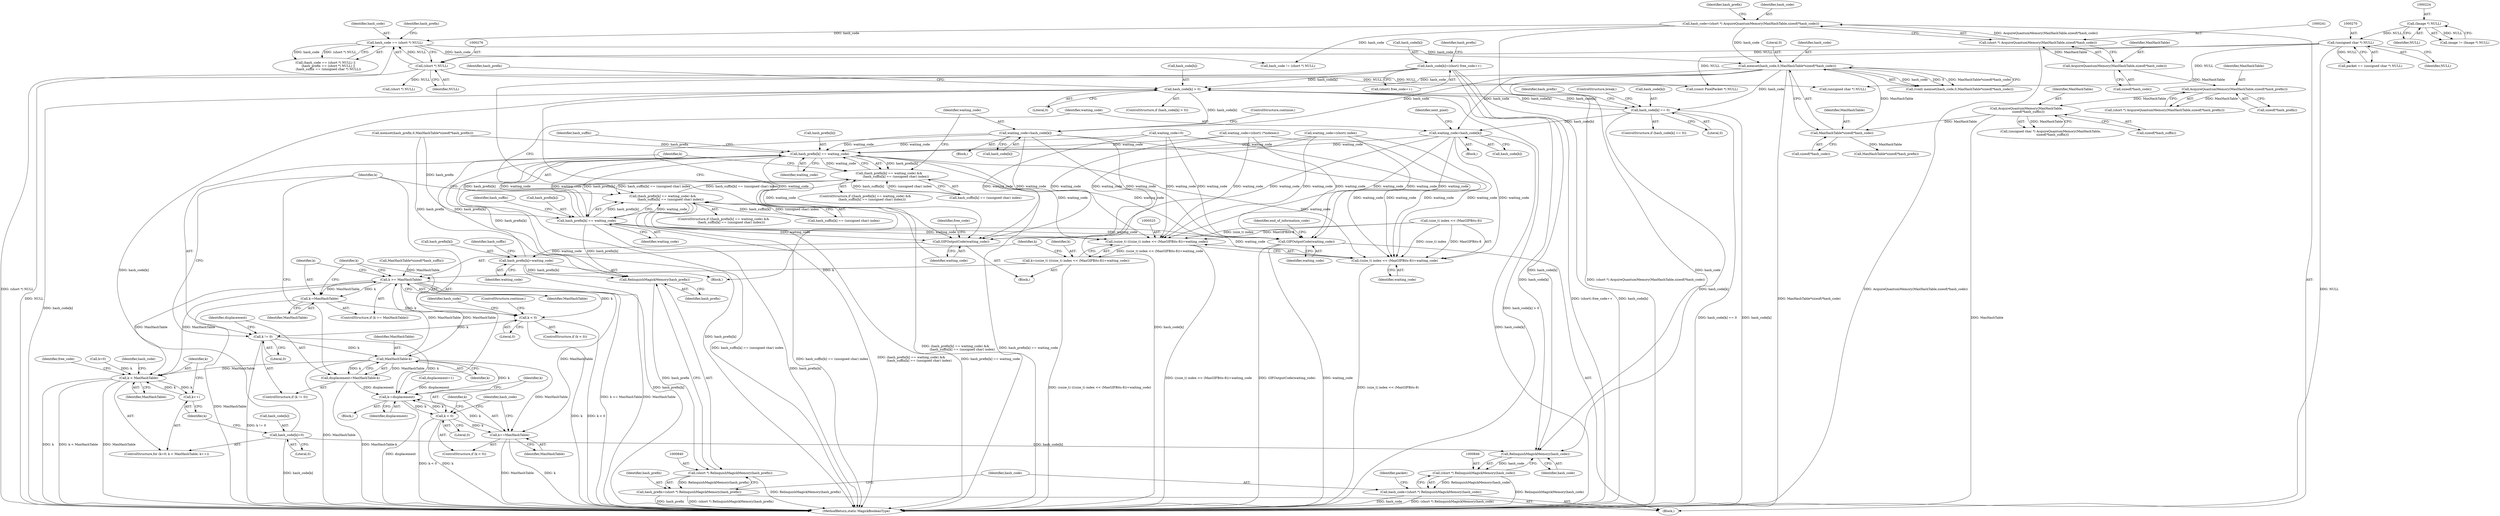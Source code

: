 digraph "0_ImageMagick6_19651f3db63fa1511ed83a348c4c82fa553f8d01@pointer" {
"1000548" [label="(Call,hash_code[k] > 0)"];
"1000639" [label="(Call,hash_code[k]=(short) free_code++)"];
"1000597" [label="(Call,hash_code[k] == 0)"];
"1000352" [label="(Call,memset(hash_code,0,MaxHashTable*sizeof(*hash_code)))"];
"1000238" [label="(Call,hash_code=(short *) AcquireQuantumMemory(MaxHashTable,sizeof(*hash_code)))"];
"1000240" [label="(Call,(short *) AcquireQuantumMemory(MaxHashTable,sizeof(*hash_code)))"];
"1000242" [label="(Call,AcquireQuantumMemory(MaxHashTable,sizeof(*hash_code)))"];
"1000273" [label="(Call,hash_code == (short *) NULL)"];
"1000275" [label="(Call,(short *) NULL)"];
"1000269" [label="(Call,(unsigned char *) NULL)"];
"1000223" [label="(Call,(Image *) NULL)"];
"1000355" [label="(Call,MaxHashTable*sizeof(*hash_code))"];
"1000260" [label="(Call,AcquireQuantumMemory(MaxHashTable,\n    sizeof(*hash_suffix)))"];
"1000251" [label="(Call,AcquireQuantumMemory(MaxHashTable,sizeof(*hash_prefix)))"];
"1000548" [label="(Call,hash_code[k] > 0)"];
"1000670" [label="(Call,hash_code[k]=0)"];
"1000569" [label="(Call,waiting_code=hash_code[k])"];
"1000524" [label="(Call,(ssize_t) (((size_t) index << (MaxGIFBits-8))+waiting_code))"];
"1000522" [label="(Call,k=(ssize_t) (((size_t) index << (MaxGIFBits-8))+waiting_code))"];
"1000536" [label="(Call,k >= MaxHashTable)"];
"1000539" [label="(Call,k-=MaxHashTable)"];
"1000543" [label="(Call,k < 0)"];
"1000576" [label="(Call,k != 0)"];
"1000581" [label="(Call,MaxHashTable-k)"];
"1000579" [label="(Call,displacement=MaxHashTable-k)"];
"1000586" [label="(Call,k-=displacement)"];
"1000590" [label="(Call,k < 0)"];
"1000593" [label="(Call,k+=MaxHashTable)"];
"1000665" [label="(Call,k < MaxHashTable)"];
"1000668" [label="(Call,k++)"];
"1000526" [label="(Call,((size_t) index << (MaxGIFBits-8))+waiting_code)"];
"1000556" [label="(Call,hash_prefix[k] == waiting_code)"];
"1000555" [label="(Call,(hash_prefix[k] == waiting_code) &&\n              (hash_suffix[k] == (unsigned char) index))"];
"1000604" [label="(Call,(hash_prefix[k] == waiting_code) &&\n                (hash_suffix[k] == (unsigned char) index))"];
"1000605" [label="(Call,hash_prefix[k] == waiting_code)"];
"1000632" [label="(Call,GIFOutputCode(waiting_code))"];
"1000647" [label="(Call,hash_prefix[k]=waiting_code)"];
"1000841" [label="(Call,RelinquishMagickMemory(hash_prefix))"];
"1000839" [label="(Call,(short *) RelinquishMagickMemory(hash_prefix))"];
"1000837" [label="(Call,hash_prefix=(short *) RelinquishMagickMemory(hash_prefix))"];
"1000773" [label="(Call,GIFOutputCode(waiting_code))"];
"1000847" [label="(Call,RelinquishMagickMemory(hash_code))"];
"1000845" [label="(Call,(short *) RelinquishMagickMemory(hash_code))"];
"1000843" [label="(Call,hash_code=(short *) RelinquishMagickMemory(hash_code))"];
"1000618" [label="(Call,waiting_code=hash_code[k])"];
"1000576" [label="(Call,k != 0)"];
"1000275" [label="(Call,(short *) NULL)"];
"1000274" [label="(Identifier,hash_code)"];
"1000523" [label="(Identifier,k)"];
"1000668" [label="(Call,k++)"];
"1000651" [label="(Identifier,waiting_code)"];
"1000277" [label="(Identifier,NULL)"];
"1000544" [label="(Identifier,k)"];
"1000597" [label="(Call,hash_code[k] == 0)"];
"1000252" [label="(Identifier,MaxHashTable)"];
"1000536" [label="(Call,k >= MaxHashTable)"];
"1000848" [label="(Identifier,hash_code)"];
"1000552" [label="(Literal,0)"];
"1000357" [label="(Call,sizeof(*hash_code))"];
"1000604" [label="(Call,(hash_prefix[k] == waiting_code) &&\n                (hash_suffix[k] == (unsigned char) index))"];
"1000272" [label="(Call,(hash_code == (short *) NULL) ||\n      (hash_prefix == (short *) NULL) ||\n      (hash_suffix == (unsigned char *) NULL))"];
"1000841" [label="(Call,RelinquishMagickMemory(hash_prefix))"];
"1000547" [label="(ControlStructure,if (hash_code[k] > 0))"];
"1000609" [label="(Identifier,waiting_code)"];
"1000689" [label="(Call,waiting_code=(short) index)"];
"1000548" [label="(Call,hash_code[k] > 0)"];
"1000375" [label="(Call,MaxHashTable*sizeof(*hash_suffix))"];
"1000676" [label="(Identifier,free_code)"];
"1000260" [label="(Call,AcquireQuantumMemory(MaxHashTable,\n    sizeof(*hash_suffix)))"];
"1000473" [label="(Call,waiting_code=(short) (*indexes))"];
"1000624" [label="(Identifier,next_pixel)"];
"1000362" [label="(Call,memset(hash_prefix,0,MaxHashTable*sizeof(*hash_prefix)))"];
"1000225" [label="(Identifier,NULL)"];
"1000612" [label="(Identifier,hash_suffix)"];
"1000355" [label="(Call,MaxHashTable*sizeof(*hash_code))"];
"1000594" [label="(Identifier,k)"];
"1000423" [label="(Call,waiting_code=0)"];
"1000662" [label="(Call,k=0)"];
"1000460" [label="(Call,(const PixelPacket *) NULL)"];
"1000570" [label="(Identifier,waiting_code)"];
"1000560" [label="(Identifier,waiting_code)"];
"1000116" [label="(Block,)"];
"1000258" [label="(Call,(unsigned char *) AcquireQuantumMemory(MaxHashTable,\n    sizeof(*hash_suffix)))"];
"1000596" [label="(ControlStructure,if (hash_code[k] == 0))"];
"1000526" [label="(Call,((size_t) index << (MaxGIFBits-8))+waiting_code)"];
"1000857" [label="(MethodReturn,static MagickBooleanType)"];
"1000649" [label="(Identifier,hash_prefix)"];
"1000669" [label="(Identifier,k)"];
"1000541" [label="(Identifier,MaxHashTable)"];
"1000671" [label="(Call,hash_code[k])"];
"1000592" [label="(Literal,0)"];
"1000524" [label="(Call,(ssize_t) (((size_t) index << (MaxGIFBits-8))+waiting_code))"];
"1000542" [label="(ControlStructure,if (k < 0))"];
"1000568" [label="(Block,)"];
"1000850" [label="(Identifier,packet)"];
"1000253" [label="(Call,sizeof(*hash_prefix))"];
"1000632" [label="(Call,GIFOutputCode(waiting_code))"];
"1000261" [label="(Identifier,MaxHashTable)"];
"1000537" [label="(Identifier,k)"];
"1000505" [label="(Call,displacement=1)"];
"1000595" [label="(Identifier,MaxHashTable)"];
"1000550" [label="(Identifier,hash_code)"];
"1000554" [label="(ControlStructure,if ((hash_prefix[k] == waiting_code) &&\n              (hash_suffix[k] == (unsigned char) index)))"];
"1000588" [label="(Identifier,displacement)"];
"1000571" [label="(Call,hash_code[k])"];
"1000577" [label="(Identifier,k)"];
"1000672" [label="(Identifier,hash_code)"];
"1000555" [label="(Call,(hash_prefix[k] == waiting_code) &&\n              (hash_suffix[k] == (unsigned char) index))"];
"1000579" [label="(Call,displacement=MaxHashTable-k)"];
"1000352" [label="(Call,memset(hash_code,0,MaxHashTable*sizeof(*hash_code)))"];
"1000242" [label="(Call,AcquireQuantumMemory(MaxHashTable,sizeof(*hash_code)))"];
"1000774" [label="(Identifier,waiting_code)"];
"1000843" [label="(Call,hash_code=(short *) RelinquishMagickMemory(hash_code))"];
"1000350" [label="(Call,(void) memset(hash_code,0,MaxHashTable*sizeof(*hash_code)))"];
"1000303" [label="(Call,hash_code != (short *) NULL)"];
"1000543" [label="(Call,k < 0)"];
"1000561" [label="(Call,hash_suffix[k] == (unsigned char) index)"];
"1000549" [label="(Call,hash_code[k])"];
"1000847" [label="(Call,RelinquishMagickMemory(hash_code))"];
"1000586" [label="(Call,k-=displacement)"];
"1000643" [label="(Call,(short) free_code++)"];
"1000582" [label="(Identifier,MaxHashTable)"];
"1000540" [label="(Identifier,k)"];
"1000267" [label="(Call,packet == (unsigned char *) NULL)"];
"1000636" [label="(Identifier,free_code)"];
"1000535" [label="(ControlStructure,if (k >= MaxHashTable))"];
"1000585" [label="(Block,)"];
"1000558" [label="(Identifier,hash_prefix)"];
"1000583" [label="(Identifier,k)"];
"1000569" [label="(Call,waiting_code=hash_code[k])"];
"1000638" [label="(Block,)"];
"1000557" [label="(Call,hash_prefix[k])"];
"1000534" [label="(Identifier,waiting_code)"];
"1000647" [label="(Call,hash_prefix[k]=waiting_code)"];
"1000269" [label="(Call,(unsigned char *) NULL)"];
"1000240" [label="(Call,(short *) AcquireQuantumMemory(MaxHashTable,sizeof(*hash_code)))"];
"1000606" [label="(Call,hash_prefix[k])"];
"1000844" [label="(Identifier,hash_code)"];
"1000620" [label="(Call,hash_code[k])"];
"1000773" [label="(Call,GIFOutputCode(waiting_code))"];
"1000248" [label="(Identifier,hash_prefix)"];
"1000587" [label="(Identifier,k)"];
"1000666" [label="(Identifier,k)"];
"1000244" [label="(Call,sizeof(*hash_code))"];
"1000837" [label="(Call,hash_prefix=(short *) RelinquishMagickMemory(hash_prefix))"];
"1000546" [label="(ControlStructure,continue;)"];
"1000619" [label="(Identifier,waiting_code)"];
"1000639" [label="(Call,hash_code[k]=(short) free_code++)"];
"1000522" [label="(Call,k=(ssize_t) (((size_t) index << (MaxGIFBits-8))+waiting_code))"];
"1000667" [label="(Identifier,MaxHashTable)"];
"1000654" [label="(Identifier,hash_suffix)"];
"1000607" [label="(Identifier,hash_prefix)"];
"1000271" [label="(Identifier,NULL)"];
"1000238" [label="(Call,hash_code=(short *) AcquireQuantumMemory(MaxHashTable,sizeof(*hash_code)))"];
"1000538" [label="(Identifier,MaxHashTable)"];
"1000293" [label="(Call,(unsigned char *) NULL)"];
"1000223" [label="(Call,(Image *) NULL)"];
"1000661" [label="(ControlStructure,for (k=0; k < MaxHashTable; k++))"];
"1000539" [label="(Call,k-=MaxHashTable)"];
"1000545" [label="(Literal,0)"];
"1000633" [label="(Identifier,waiting_code)"];
"1000365" [label="(Call,MaxHashTable*sizeof(*hash_prefix))"];
"1000574" [label="(ControlStructure,continue;)"];
"1000665" [label="(Call,k < MaxHashTable)"];
"1000617" [label="(Block,)"];
"1000563" [label="(Identifier,hash_suffix)"];
"1000602" [label="(ControlStructure,break;)"];
"1000842" [label="(Identifier,hash_prefix)"];
"1000591" [label="(Identifier,k)"];
"1000590" [label="(Call,k < 0)"];
"1000262" [label="(Call,sizeof(*hash_suffix))"];
"1000603" [label="(ControlStructure,if ((hash_prefix[k] == waiting_code) &&\n                (hash_suffix[k] == (unsigned char) index)))"];
"1000605" [label="(Call,hash_prefix[k] == waiting_code)"];
"1000580" [label="(Identifier,displacement)"];
"1000610" [label="(Call,hash_suffix[k] == (unsigned char) index)"];
"1000239" [label="(Identifier,hash_code)"];
"1000598" [label="(Call,hash_code[k])"];
"1000280" [label="(Identifier,hash_prefix)"];
"1000575" [label="(ControlStructure,if (k != 0))"];
"1000599" [label="(Identifier,hash_code)"];
"1000670" [label="(Call,hash_code[k]=0)"];
"1000589" [label="(ControlStructure,if (k < 0))"];
"1000581" [label="(Call,MaxHashTable-k)"];
"1000648" [label="(Call,hash_prefix[k])"];
"1000354" [label="(Literal,0)"];
"1000640" [label="(Call,hash_code[k])"];
"1000578" [label="(Literal,0)"];
"1000776" [label="(Identifier,end_of_information_code)"];
"1000251" [label="(Call,AcquireQuantumMemory(MaxHashTable,sizeof(*hash_prefix)))"];
"1000839" [label="(Call,(short *) RelinquishMagickMemory(hash_prefix))"];
"1000618" [label="(Call,waiting_code=hash_code[k])"];
"1000281" [label="(Call,(short *) NULL)"];
"1000601" [label="(Literal,0)"];
"1000501" [label="(Block,)"];
"1000249" [label="(Call,(short *) AcquireQuantumMemory(MaxHashTable,sizeof(*hash_prefix)))"];
"1000674" [label="(Literal,0)"];
"1000593" [label="(Call,k+=MaxHashTable)"];
"1000845" [label="(Call,(short *) RelinquishMagickMemory(hash_code))"];
"1000273" [label="(Call,hash_code == (short *) NULL)"];
"1000356" [label="(Identifier,MaxHashTable)"];
"1000221" [label="(Call,image != (Image *) NULL)"];
"1000556" [label="(Call,hash_prefix[k] == waiting_code)"];
"1000243" [label="(Identifier,MaxHashTable)"];
"1000838" [label="(Identifier,hash_prefix)"];
"1000353" [label="(Identifier,hash_code)"];
"1000527" [label="(Call,(size_t) index << (MaxGIFBits-8))"];
"1000548" -> "1000547"  [label="AST: "];
"1000548" -> "1000552"  [label="CFG: "];
"1000549" -> "1000548"  [label="AST: "];
"1000552" -> "1000548"  [label="AST: "];
"1000558" -> "1000548"  [label="CFG: "];
"1000633" -> "1000548"  [label="CFG: "];
"1000548" -> "1000857"  [label="DDG: hash_code[k] > 0"];
"1000548" -> "1000857"  [label="DDG: hash_code[k]"];
"1000639" -> "1000548"  [label="DDG: hash_code[k]"];
"1000597" -> "1000548"  [label="DDG: hash_code[k]"];
"1000352" -> "1000548"  [label="DDG: hash_code"];
"1000670" -> "1000548"  [label="DDG: hash_code[k]"];
"1000548" -> "1000569"  [label="DDG: hash_code[k]"];
"1000548" -> "1000597"  [label="DDG: hash_code[k]"];
"1000548" -> "1000847"  [label="DDG: hash_code[k]"];
"1000639" -> "1000638"  [label="AST: "];
"1000639" -> "1000643"  [label="CFG: "];
"1000640" -> "1000639"  [label="AST: "];
"1000643" -> "1000639"  [label="AST: "];
"1000649" -> "1000639"  [label="CFG: "];
"1000639" -> "1000857"  [label="DDG: (short) free_code++"];
"1000639" -> "1000857"  [label="DDG: hash_code[k]"];
"1000639" -> "1000847"  [label="DDG: hash_code[k]"];
"1000597" -> "1000596"  [label="AST: "];
"1000597" -> "1000601"  [label="CFG: "];
"1000598" -> "1000597"  [label="AST: "];
"1000601" -> "1000597"  [label="AST: "];
"1000602" -> "1000597"  [label="CFG: "];
"1000607" -> "1000597"  [label="CFG: "];
"1000597" -> "1000857"  [label="DDG: hash_code[k]"];
"1000597" -> "1000857"  [label="DDG: hash_code[k] == 0"];
"1000352" -> "1000597"  [label="DDG: hash_code"];
"1000597" -> "1000618"  [label="DDG: hash_code[k]"];
"1000597" -> "1000847"  [label="DDG: hash_code[k]"];
"1000352" -> "1000350"  [label="AST: "];
"1000352" -> "1000355"  [label="CFG: "];
"1000353" -> "1000352"  [label="AST: "];
"1000354" -> "1000352"  [label="AST: "];
"1000355" -> "1000352"  [label="AST: "];
"1000350" -> "1000352"  [label="CFG: "];
"1000352" -> "1000857"  [label="DDG: MaxHashTable*sizeof(*hash_code)"];
"1000352" -> "1000350"  [label="DDG: hash_code"];
"1000352" -> "1000350"  [label="DDG: 0"];
"1000352" -> "1000350"  [label="DDG: MaxHashTable*sizeof(*hash_code)"];
"1000238" -> "1000352"  [label="DDG: hash_code"];
"1000273" -> "1000352"  [label="DDG: hash_code"];
"1000355" -> "1000352"  [label="DDG: MaxHashTable"];
"1000352" -> "1000569"  [label="DDG: hash_code"];
"1000352" -> "1000618"  [label="DDG: hash_code"];
"1000352" -> "1000847"  [label="DDG: hash_code"];
"1000238" -> "1000116"  [label="AST: "];
"1000238" -> "1000240"  [label="CFG: "];
"1000239" -> "1000238"  [label="AST: "];
"1000240" -> "1000238"  [label="AST: "];
"1000248" -> "1000238"  [label="CFG: "];
"1000238" -> "1000857"  [label="DDG: (short *) AcquireQuantumMemory(MaxHashTable,sizeof(*hash_code))"];
"1000240" -> "1000238"  [label="DDG: AcquireQuantumMemory(MaxHashTable,sizeof(*hash_code))"];
"1000238" -> "1000273"  [label="DDG: hash_code"];
"1000238" -> "1000303"  [label="DDG: hash_code"];
"1000240" -> "1000242"  [label="CFG: "];
"1000241" -> "1000240"  [label="AST: "];
"1000242" -> "1000240"  [label="AST: "];
"1000240" -> "1000857"  [label="DDG: AcquireQuantumMemory(MaxHashTable,sizeof(*hash_code))"];
"1000242" -> "1000240"  [label="DDG: MaxHashTable"];
"1000242" -> "1000244"  [label="CFG: "];
"1000243" -> "1000242"  [label="AST: "];
"1000244" -> "1000242"  [label="AST: "];
"1000242" -> "1000251"  [label="DDG: MaxHashTable"];
"1000273" -> "1000272"  [label="AST: "];
"1000273" -> "1000275"  [label="CFG: "];
"1000274" -> "1000273"  [label="AST: "];
"1000275" -> "1000273"  [label="AST: "];
"1000280" -> "1000273"  [label="CFG: "];
"1000272" -> "1000273"  [label="CFG: "];
"1000273" -> "1000857"  [label="DDG: (short *) NULL"];
"1000273" -> "1000272"  [label="DDG: hash_code"];
"1000273" -> "1000272"  [label="DDG: (short *) NULL"];
"1000275" -> "1000273"  [label="DDG: NULL"];
"1000273" -> "1000303"  [label="DDG: hash_code"];
"1000275" -> "1000277"  [label="CFG: "];
"1000276" -> "1000275"  [label="AST: "];
"1000277" -> "1000275"  [label="AST: "];
"1000275" -> "1000857"  [label="DDG: NULL"];
"1000269" -> "1000275"  [label="DDG: NULL"];
"1000275" -> "1000281"  [label="DDG: NULL"];
"1000275" -> "1000293"  [label="DDG: NULL"];
"1000275" -> "1000460"  [label="DDG: NULL"];
"1000269" -> "1000267"  [label="AST: "];
"1000269" -> "1000271"  [label="CFG: "];
"1000270" -> "1000269"  [label="AST: "];
"1000271" -> "1000269"  [label="AST: "];
"1000267" -> "1000269"  [label="CFG: "];
"1000269" -> "1000857"  [label="DDG: NULL"];
"1000269" -> "1000267"  [label="DDG: NULL"];
"1000223" -> "1000269"  [label="DDG: NULL"];
"1000269" -> "1000293"  [label="DDG: NULL"];
"1000269" -> "1000460"  [label="DDG: NULL"];
"1000223" -> "1000221"  [label="AST: "];
"1000223" -> "1000225"  [label="CFG: "];
"1000224" -> "1000223"  [label="AST: "];
"1000225" -> "1000223"  [label="AST: "];
"1000221" -> "1000223"  [label="CFG: "];
"1000223" -> "1000221"  [label="DDG: NULL"];
"1000355" -> "1000357"  [label="CFG: "];
"1000356" -> "1000355"  [label="AST: "];
"1000357" -> "1000355"  [label="AST: "];
"1000260" -> "1000355"  [label="DDG: MaxHashTable"];
"1000355" -> "1000365"  [label="DDG: MaxHashTable"];
"1000260" -> "1000258"  [label="AST: "];
"1000260" -> "1000262"  [label="CFG: "];
"1000261" -> "1000260"  [label="AST: "];
"1000262" -> "1000260"  [label="AST: "];
"1000258" -> "1000260"  [label="CFG: "];
"1000260" -> "1000857"  [label="DDG: MaxHashTable"];
"1000260" -> "1000258"  [label="DDG: MaxHashTable"];
"1000251" -> "1000260"  [label="DDG: MaxHashTable"];
"1000251" -> "1000249"  [label="AST: "];
"1000251" -> "1000253"  [label="CFG: "];
"1000252" -> "1000251"  [label="AST: "];
"1000253" -> "1000251"  [label="AST: "];
"1000249" -> "1000251"  [label="CFG: "];
"1000251" -> "1000249"  [label="DDG: MaxHashTable"];
"1000670" -> "1000661"  [label="AST: "];
"1000670" -> "1000674"  [label="CFG: "];
"1000671" -> "1000670"  [label="AST: "];
"1000674" -> "1000670"  [label="AST: "];
"1000669" -> "1000670"  [label="CFG: "];
"1000670" -> "1000857"  [label="DDG: hash_code[k]"];
"1000670" -> "1000847"  [label="DDG: hash_code[k]"];
"1000569" -> "1000568"  [label="AST: "];
"1000569" -> "1000571"  [label="CFG: "];
"1000570" -> "1000569"  [label="AST: "];
"1000571" -> "1000569"  [label="AST: "];
"1000574" -> "1000569"  [label="CFG: "];
"1000569" -> "1000857"  [label="DDG: hash_code[k]"];
"1000569" -> "1000524"  [label="DDG: waiting_code"];
"1000569" -> "1000526"  [label="DDG: waiting_code"];
"1000569" -> "1000556"  [label="DDG: waiting_code"];
"1000569" -> "1000632"  [label="DDG: waiting_code"];
"1000569" -> "1000773"  [label="DDG: waiting_code"];
"1000524" -> "1000522"  [label="AST: "];
"1000524" -> "1000526"  [label="CFG: "];
"1000525" -> "1000524"  [label="AST: "];
"1000526" -> "1000524"  [label="AST: "];
"1000522" -> "1000524"  [label="CFG: "];
"1000524" -> "1000857"  [label="DDG: ((size_t) index << (MaxGIFBits-8))+waiting_code"];
"1000524" -> "1000522"  [label="DDG: ((size_t) index << (MaxGIFBits-8))+waiting_code"];
"1000527" -> "1000524"  [label="DDG: (size_t) index"];
"1000527" -> "1000524"  [label="DDG: MaxGIFBits-8"];
"1000556" -> "1000524"  [label="DDG: waiting_code"];
"1000689" -> "1000524"  [label="DDG: waiting_code"];
"1000473" -> "1000524"  [label="DDG: waiting_code"];
"1000423" -> "1000524"  [label="DDG: waiting_code"];
"1000618" -> "1000524"  [label="DDG: waiting_code"];
"1000605" -> "1000524"  [label="DDG: waiting_code"];
"1000522" -> "1000501"  [label="AST: "];
"1000523" -> "1000522"  [label="AST: "];
"1000537" -> "1000522"  [label="CFG: "];
"1000522" -> "1000857"  [label="DDG: (ssize_t) (((size_t) index << (MaxGIFBits-8))+waiting_code)"];
"1000522" -> "1000536"  [label="DDG: k"];
"1000536" -> "1000535"  [label="AST: "];
"1000536" -> "1000538"  [label="CFG: "];
"1000537" -> "1000536"  [label="AST: "];
"1000538" -> "1000536"  [label="AST: "];
"1000540" -> "1000536"  [label="CFG: "];
"1000544" -> "1000536"  [label="CFG: "];
"1000536" -> "1000857"  [label="DDG: k >= MaxHashTable"];
"1000536" -> "1000857"  [label="DDG: MaxHashTable"];
"1000375" -> "1000536"  [label="DDG: MaxHashTable"];
"1000581" -> "1000536"  [label="DDG: MaxHashTable"];
"1000665" -> "1000536"  [label="DDG: MaxHashTable"];
"1000536" -> "1000539"  [label="DDG: MaxHashTable"];
"1000536" -> "1000539"  [label="DDG: k"];
"1000536" -> "1000543"  [label="DDG: k"];
"1000536" -> "1000581"  [label="DDG: MaxHashTable"];
"1000536" -> "1000593"  [label="DDG: MaxHashTable"];
"1000536" -> "1000665"  [label="DDG: MaxHashTable"];
"1000539" -> "1000535"  [label="AST: "];
"1000539" -> "1000541"  [label="CFG: "];
"1000540" -> "1000539"  [label="AST: "];
"1000541" -> "1000539"  [label="AST: "];
"1000544" -> "1000539"  [label="CFG: "];
"1000539" -> "1000857"  [label="DDG: MaxHashTable"];
"1000539" -> "1000543"  [label="DDG: k"];
"1000543" -> "1000542"  [label="AST: "];
"1000543" -> "1000545"  [label="CFG: "];
"1000544" -> "1000543"  [label="AST: "];
"1000545" -> "1000543"  [label="AST: "];
"1000546" -> "1000543"  [label="CFG: "];
"1000550" -> "1000543"  [label="CFG: "];
"1000543" -> "1000857"  [label="DDG: k < 0"];
"1000543" -> "1000857"  [label="DDG: k"];
"1000543" -> "1000576"  [label="DDG: k"];
"1000576" -> "1000575"  [label="AST: "];
"1000576" -> "1000578"  [label="CFG: "];
"1000577" -> "1000576"  [label="AST: "];
"1000578" -> "1000576"  [label="AST: "];
"1000580" -> "1000576"  [label="CFG: "];
"1000587" -> "1000576"  [label="CFG: "];
"1000576" -> "1000857"  [label="DDG: k != 0"];
"1000576" -> "1000581"  [label="DDG: k"];
"1000576" -> "1000586"  [label="DDG: k"];
"1000581" -> "1000579"  [label="AST: "];
"1000581" -> "1000583"  [label="CFG: "];
"1000582" -> "1000581"  [label="AST: "];
"1000583" -> "1000581"  [label="AST: "];
"1000579" -> "1000581"  [label="CFG: "];
"1000581" -> "1000857"  [label="DDG: MaxHashTable"];
"1000581" -> "1000579"  [label="DDG: MaxHashTable"];
"1000581" -> "1000579"  [label="DDG: k"];
"1000581" -> "1000586"  [label="DDG: k"];
"1000581" -> "1000593"  [label="DDG: MaxHashTable"];
"1000581" -> "1000665"  [label="DDG: MaxHashTable"];
"1000579" -> "1000575"  [label="AST: "];
"1000580" -> "1000579"  [label="AST: "];
"1000587" -> "1000579"  [label="CFG: "];
"1000579" -> "1000857"  [label="DDG: MaxHashTable-k"];
"1000579" -> "1000586"  [label="DDG: displacement"];
"1000586" -> "1000585"  [label="AST: "];
"1000586" -> "1000588"  [label="CFG: "];
"1000587" -> "1000586"  [label="AST: "];
"1000588" -> "1000586"  [label="AST: "];
"1000591" -> "1000586"  [label="CFG: "];
"1000586" -> "1000857"  [label="DDG: displacement"];
"1000505" -> "1000586"  [label="DDG: displacement"];
"1000590" -> "1000586"  [label="DDG: k"];
"1000593" -> "1000586"  [label="DDG: k"];
"1000586" -> "1000590"  [label="DDG: k"];
"1000590" -> "1000589"  [label="AST: "];
"1000590" -> "1000592"  [label="CFG: "];
"1000591" -> "1000590"  [label="AST: "];
"1000592" -> "1000590"  [label="AST: "];
"1000594" -> "1000590"  [label="CFG: "];
"1000599" -> "1000590"  [label="CFG: "];
"1000590" -> "1000857"  [label="DDG: k < 0"];
"1000590" -> "1000857"  [label="DDG: k"];
"1000590" -> "1000593"  [label="DDG: k"];
"1000593" -> "1000589"  [label="AST: "];
"1000593" -> "1000595"  [label="CFG: "];
"1000594" -> "1000593"  [label="AST: "];
"1000595" -> "1000593"  [label="AST: "];
"1000599" -> "1000593"  [label="CFG: "];
"1000593" -> "1000857"  [label="DDG: MaxHashTable"];
"1000593" -> "1000857"  [label="DDG: k"];
"1000665" -> "1000661"  [label="AST: "];
"1000665" -> "1000667"  [label="CFG: "];
"1000666" -> "1000665"  [label="AST: "];
"1000667" -> "1000665"  [label="AST: "];
"1000672" -> "1000665"  [label="CFG: "];
"1000676" -> "1000665"  [label="CFG: "];
"1000665" -> "1000857"  [label="DDG: k"];
"1000665" -> "1000857"  [label="DDG: k < MaxHashTable"];
"1000665" -> "1000857"  [label="DDG: MaxHashTable"];
"1000662" -> "1000665"  [label="DDG: k"];
"1000668" -> "1000665"  [label="DDG: k"];
"1000665" -> "1000668"  [label="DDG: k"];
"1000668" -> "1000661"  [label="AST: "];
"1000668" -> "1000669"  [label="CFG: "];
"1000669" -> "1000668"  [label="AST: "];
"1000666" -> "1000668"  [label="CFG: "];
"1000526" -> "1000534"  [label="CFG: "];
"1000527" -> "1000526"  [label="AST: "];
"1000534" -> "1000526"  [label="AST: "];
"1000526" -> "1000857"  [label="DDG: (size_t) index << (MaxGIFBits-8)"];
"1000527" -> "1000526"  [label="DDG: (size_t) index"];
"1000527" -> "1000526"  [label="DDG: MaxGIFBits-8"];
"1000556" -> "1000526"  [label="DDG: waiting_code"];
"1000689" -> "1000526"  [label="DDG: waiting_code"];
"1000473" -> "1000526"  [label="DDG: waiting_code"];
"1000423" -> "1000526"  [label="DDG: waiting_code"];
"1000618" -> "1000526"  [label="DDG: waiting_code"];
"1000605" -> "1000526"  [label="DDG: waiting_code"];
"1000556" -> "1000555"  [label="AST: "];
"1000556" -> "1000560"  [label="CFG: "];
"1000557" -> "1000556"  [label="AST: "];
"1000560" -> "1000556"  [label="AST: "];
"1000563" -> "1000556"  [label="CFG: "];
"1000555" -> "1000556"  [label="CFG: "];
"1000556" -> "1000857"  [label="DDG: hash_prefix[k]"];
"1000556" -> "1000555"  [label="DDG: hash_prefix[k]"];
"1000556" -> "1000555"  [label="DDG: waiting_code"];
"1000647" -> "1000556"  [label="DDG: hash_prefix[k]"];
"1000605" -> "1000556"  [label="DDG: hash_prefix[k]"];
"1000605" -> "1000556"  [label="DDG: waiting_code"];
"1000362" -> "1000556"  [label="DDG: hash_prefix"];
"1000689" -> "1000556"  [label="DDG: waiting_code"];
"1000473" -> "1000556"  [label="DDG: waiting_code"];
"1000423" -> "1000556"  [label="DDG: waiting_code"];
"1000618" -> "1000556"  [label="DDG: waiting_code"];
"1000556" -> "1000605"  [label="DDG: hash_prefix[k]"];
"1000556" -> "1000605"  [label="DDG: waiting_code"];
"1000556" -> "1000632"  [label="DDG: waiting_code"];
"1000556" -> "1000773"  [label="DDG: waiting_code"];
"1000556" -> "1000841"  [label="DDG: hash_prefix[k]"];
"1000555" -> "1000554"  [label="AST: "];
"1000555" -> "1000561"  [label="CFG: "];
"1000561" -> "1000555"  [label="AST: "];
"1000570" -> "1000555"  [label="CFG: "];
"1000577" -> "1000555"  [label="CFG: "];
"1000555" -> "1000857"  [label="DDG: (hash_prefix[k] == waiting_code) &&\n              (hash_suffix[k] == (unsigned char) index)"];
"1000555" -> "1000857"  [label="DDG: hash_prefix[k] == waiting_code"];
"1000555" -> "1000857"  [label="DDG: hash_suffix[k] == (unsigned char) index"];
"1000604" -> "1000555"  [label="DDG: hash_suffix[k] == (unsigned char) index"];
"1000561" -> "1000555"  [label="DDG: hash_suffix[k]"];
"1000561" -> "1000555"  [label="DDG: (unsigned char) index"];
"1000555" -> "1000604"  [label="DDG: hash_suffix[k] == (unsigned char) index"];
"1000604" -> "1000603"  [label="AST: "];
"1000604" -> "1000605"  [label="CFG: "];
"1000604" -> "1000610"  [label="CFG: "];
"1000605" -> "1000604"  [label="AST: "];
"1000610" -> "1000604"  [label="AST: "];
"1000587" -> "1000604"  [label="CFG: "];
"1000619" -> "1000604"  [label="CFG: "];
"1000604" -> "1000857"  [label="DDG: hash_suffix[k] == (unsigned char) index"];
"1000604" -> "1000857"  [label="DDG: (hash_prefix[k] == waiting_code) &&\n                (hash_suffix[k] == (unsigned char) index)"];
"1000604" -> "1000857"  [label="DDG: hash_prefix[k] == waiting_code"];
"1000605" -> "1000604"  [label="DDG: hash_prefix[k]"];
"1000605" -> "1000604"  [label="DDG: waiting_code"];
"1000610" -> "1000604"  [label="DDG: hash_suffix[k]"];
"1000610" -> "1000604"  [label="DDG: (unsigned char) index"];
"1000605" -> "1000609"  [label="CFG: "];
"1000606" -> "1000605"  [label="AST: "];
"1000609" -> "1000605"  [label="AST: "];
"1000612" -> "1000605"  [label="CFG: "];
"1000605" -> "1000857"  [label="DDG: hash_prefix[k]"];
"1000362" -> "1000605"  [label="DDG: hash_prefix"];
"1000605" -> "1000632"  [label="DDG: waiting_code"];
"1000605" -> "1000773"  [label="DDG: waiting_code"];
"1000605" -> "1000841"  [label="DDG: hash_prefix[k]"];
"1000632" -> "1000501"  [label="AST: "];
"1000632" -> "1000633"  [label="CFG: "];
"1000633" -> "1000632"  [label="AST: "];
"1000636" -> "1000632"  [label="CFG: "];
"1000618" -> "1000632"  [label="DDG: waiting_code"];
"1000689" -> "1000632"  [label="DDG: waiting_code"];
"1000473" -> "1000632"  [label="DDG: waiting_code"];
"1000423" -> "1000632"  [label="DDG: waiting_code"];
"1000632" -> "1000647"  [label="DDG: waiting_code"];
"1000647" -> "1000638"  [label="AST: "];
"1000647" -> "1000651"  [label="CFG: "];
"1000648" -> "1000647"  [label="AST: "];
"1000651" -> "1000647"  [label="AST: "];
"1000654" -> "1000647"  [label="CFG: "];
"1000647" -> "1000857"  [label="DDG: hash_prefix[k]"];
"1000647" -> "1000841"  [label="DDG: hash_prefix[k]"];
"1000841" -> "1000839"  [label="AST: "];
"1000841" -> "1000842"  [label="CFG: "];
"1000842" -> "1000841"  [label="AST: "];
"1000839" -> "1000841"  [label="CFG: "];
"1000841" -> "1000839"  [label="DDG: hash_prefix"];
"1000362" -> "1000841"  [label="DDG: hash_prefix"];
"1000839" -> "1000837"  [label="AST: "];
"1000840" -> "1000839"  [label="AST: "];
"1000837" -> "1000839"  [label="CFG: "];
"1000839" -> "1000857"  [label="DDG: RelinquishMagickMemory(hash_prefix)"];
"1000839" -> "1000837"  [label="DDG: RelinquishMagickMemory(hash_prefix)"];
"1000837" -> "1000116"  [label="AST: "];
"1000838" -> "1000837"  [label="AST: "];
"1000844" -> "1000837"  [label="CFG: "];
"1000837" -> "1000857"  [label="DDG: hash_prefix"];
"1000837" -> "1000857"  [label="DDG: (short *) RelinquishMagickMemory(hash_prefix)"];
"1000773" -> "1000116"  [label="AST: "];
"1000773" -> "1000774"  [label="CFG: "];
"1000774" -> "1000773"  [label="AST: "];
"1000776" -> "1000773"  [label="CFG: "];
"1000773" -> "1000857"  [label="DDG: GIFOutputCode(waiting_code)"];
"1000773" -> "1000857"  [label="DDG: waiting_code"];
"1000689" -> "1000773"  [label="DDG: waiting_code"];
"1000473" -> "1000773"  [label="DDG: waiting_code"];
"1000423" -> "1000773"  [label="DDG: waiting_code"];
"1000618" -> "1000773"  [label="DDG: waiting_code"];
"1000847" -> "1000845"  [label="AST: "];
"1000847" -> "1000848"  [label="CFG: "];
"1000848" -> "1000847"  [label="AST: "];
"1000845" -> "1000847"  [label="CFG: "];
"1000847" -> "1000845"  [label="DDG: hash_code"];
"1000845" -> "1000843"  [label="AST: "];
"1000846" -> "1000845"  [label="AST: "];
"1000843" -> "1000845"  [label="CFG: "];
"1000845" -> "1000857"  [label="DDG: RelinquishMagickMemory(hash_code)"];
"1000845" -> "1000843"  [label="DDG: RelinquishMagickMemory(hash_code)"];
"1000843" -> "1000116"  [label="AST: "];
"1000844" -> "1000843"  [label="AST: "];
"1000850" -> "1000843"  [label="CFG: "];
"1000843" -> "1000857"  [label="DDG: hash_code"];
"1000843" -> "1000857"  [label="DDG: (short *) RelinquishMagickMemory(hash_code)"];
"1000618" -> "1000617"  [label="AST: "];
"1000618" -> "1000620"  [label="CFG: "];
"1000619" -> "1000618"  [label="AST: "];
"1000620" -> "1000618"  [label="AST: "];
"1000624" -> "1000618"  [label="CFG: "];
"1000618" -> "1000857"  [label="DDG: hash_code[k]"];
}
